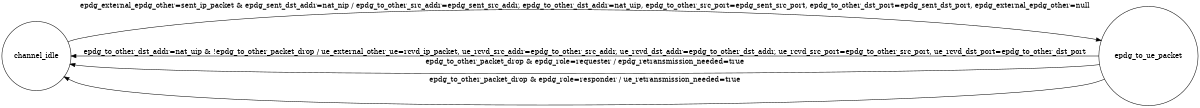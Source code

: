 digraph ePDG_TO_OTHER_CHANNEL{
rankdir = LR;
size = "8,5"
node [shape = circle, label="channel_idle"] channel_idle;
node [shape = circle, label="epdg_to_ue_packet"] epdg_to_ue_packet;

//initial_state: channel_idle
//environment variables: epdg_to_other_packet_drop;
//number variables: epdg_to_other_src_addr{0, 5}<0, epdg_sent_src_addr>; epdg_to_other_dst_addr{0, 5}<0, nat_uip, epdg_sent_dst_addr>; epdg_to_other_src_port{0, 5}<0, epdg_sent_src_port>; epdg_to_other_dst_port{0, 5}<0, epdg_sent_dst_port>;
channel_idle -> epdg_to_ue_packet [label = "epdg_external_epdg_other=sent_ip_packet & epdg_sent_dst_addr=nat_nip / epdg_to_other_src_addr=epdg_sent_src_addr, epdg_to_other_dst_addr=nat_uip, epdg_to_other_src_port=epdg_sent_src_port, epdg_to_other_dst_port=epdg_sent_dst_port, epdg_external_epdg_other=null"]
epdg_to_ue_packet -> channel_idle [label = "epdg_to_other_dst_addr=nat_uip & !epdg_to_other_packet_drop / ue_external_other_ue=rcvd_ip_packet, ue_rcvd_src_addr=epdg_to_other_src_addr, ue_rcvd_dst_addr=epdg_to_other_dst_addr, ue_rcvd_src_port=epdg_to_other_src_port, ue_rcvd_dst_port=epdg_to_other_dst_port"]
epdg_to_ue_packet -> channel_idle [label = "epdg_to_other_packet_drop & epdg_role=requester / epdg_retransmission_needed=true"]
epdg_to_ue_packet -> channel_idle [label = "epdg_to_other_packet_drop & epdg_role=responder / ue_retransmission_needed=true"]
}
